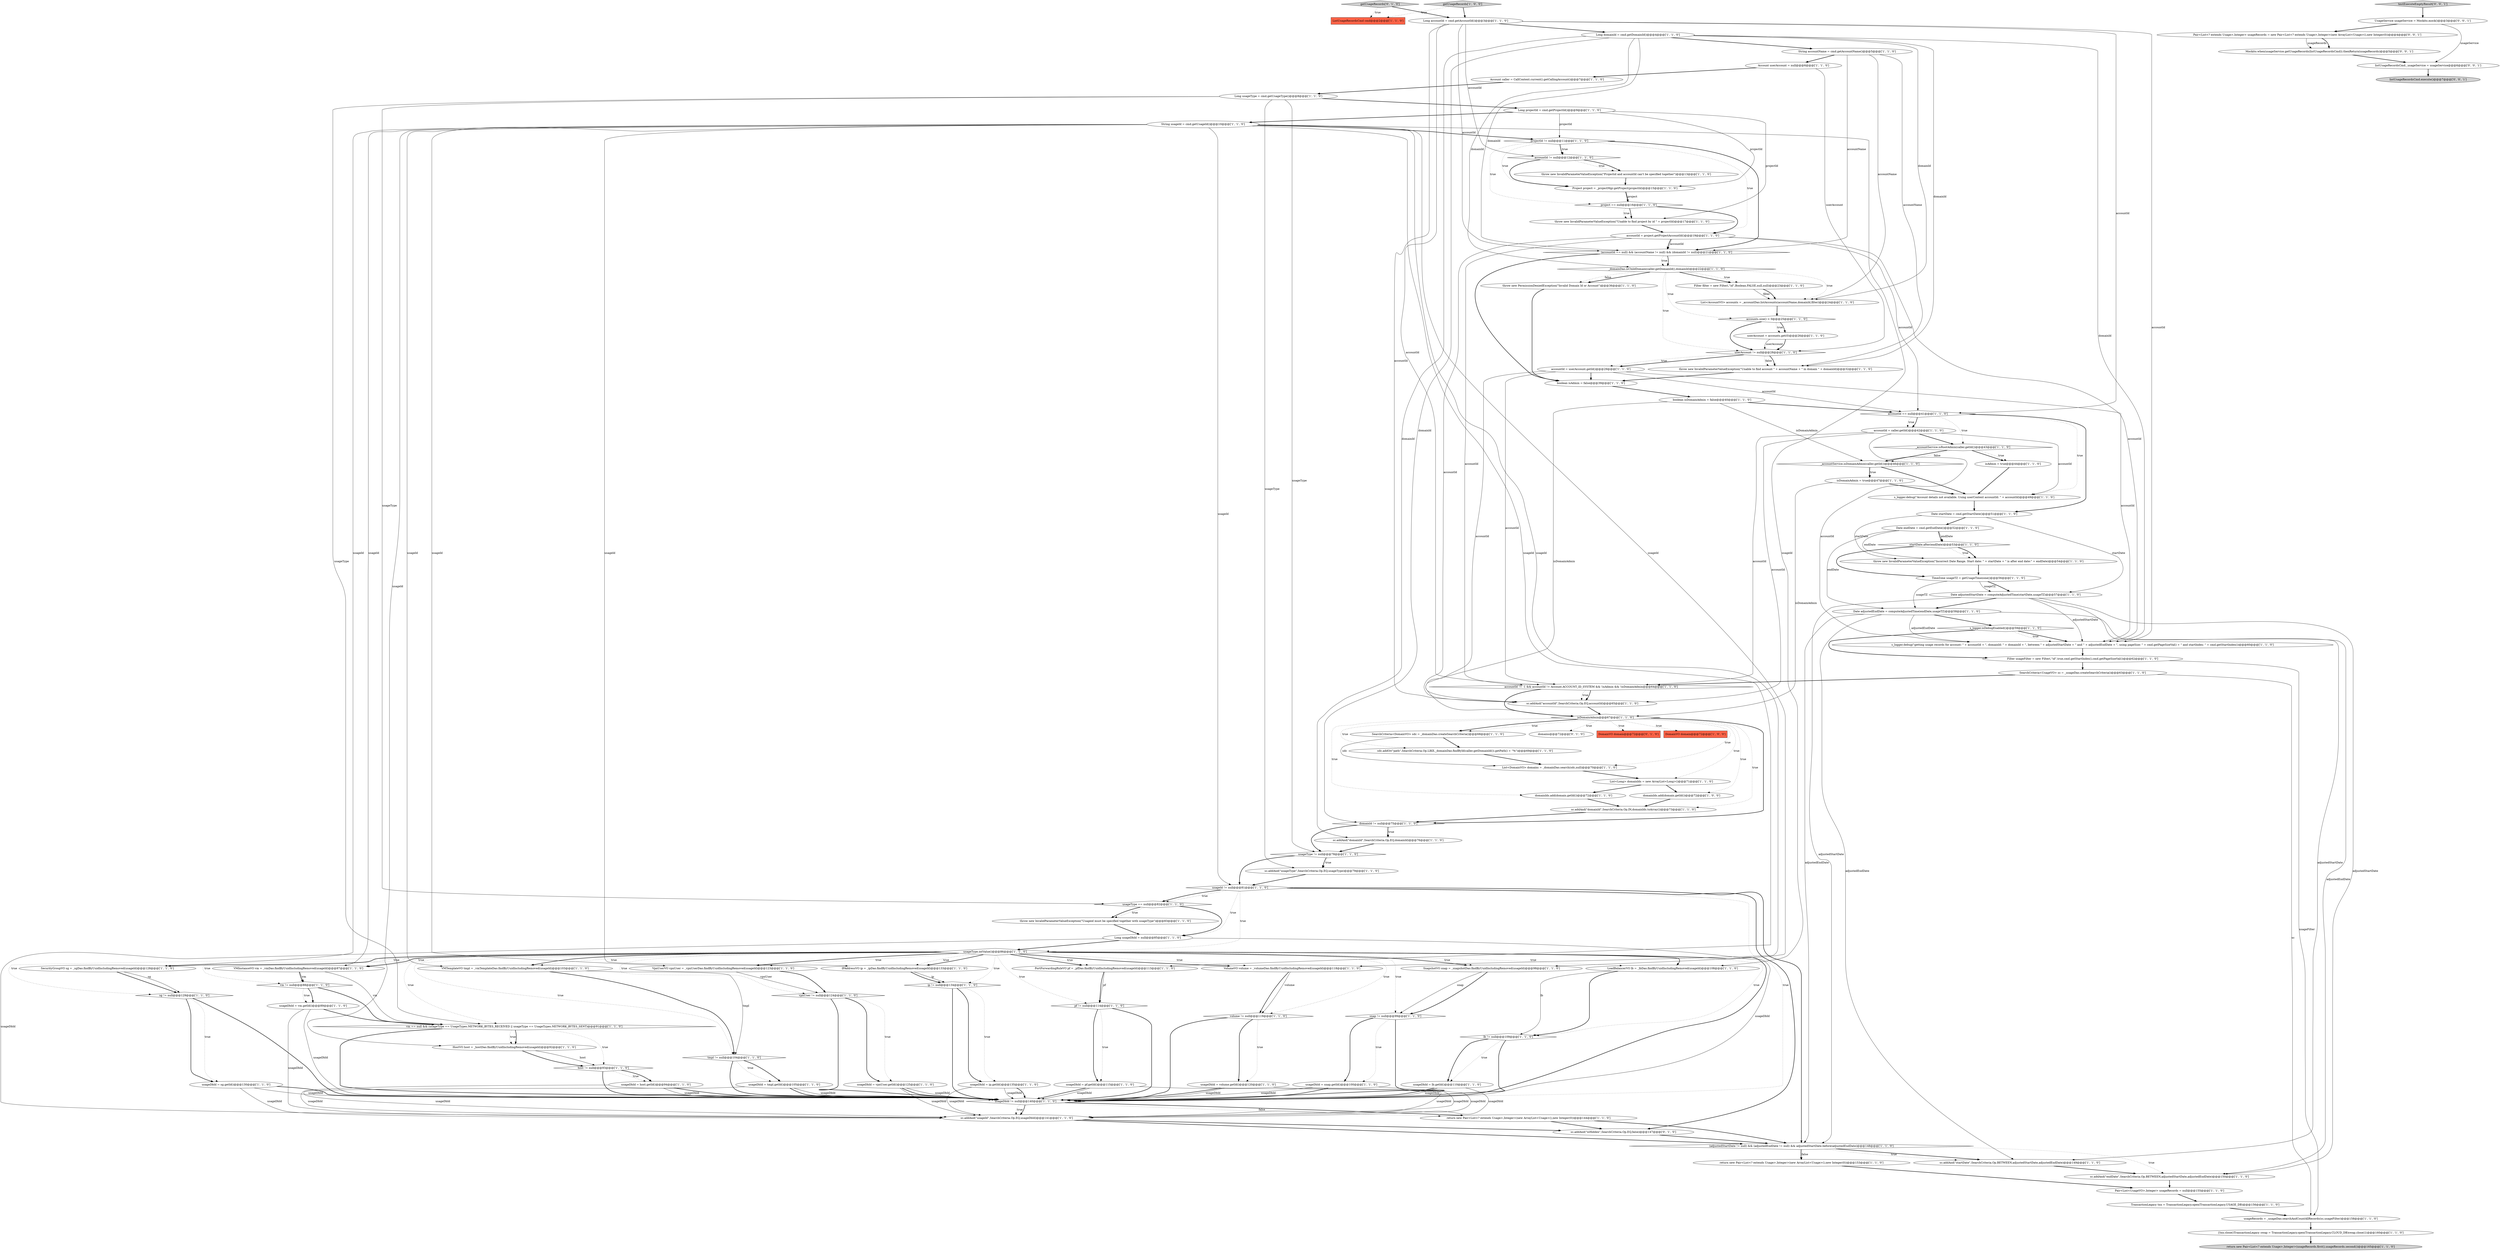 digraph {
99 [style = filled, label = "s_logger.debug(\"getting usage records for account: \" + accountId + \", domainId: \" + domainId + \", between \" + adjustedStartDate + \" and \" + adjustedEndDate + \", using pageSize: \" + cmd.getPageSizeVal() + \" and startIndex: \" + cmd.getStartIndex())@@@60@@@['1', '1', '0']", fillcolor = white, shape = ellipse image = "AAA0AAABBB1BBB"];
72 [style = filled, label = "accountId != null@@@12@@@['1', '1', '0']", fillcolor = white, shape = diamond image = "AAA0AAABBB1BBB"];
43 [style = filled, label = "usageDbId = vpnUser.getId()@@@125@@@['1', '1', '0']", fillcolor = white, shape = ellipse image = "AAA0AAABBB1BBB"];
112 [style = filled, label = "domains@@@72@@@['0', '1', '0']", fillcolor = white, shape = ellipse image = "AAA0AAABBB2BBB"];
77 [style = filled, label = "sdc.addOr(\"path\",SearchCriteria.Op.LIKE,_domainDao.findById(caller.getDomainId()).getPath() + \"%\")@@@69@@@['1', '1', '0']", fillcolor = white, shape = ellipse image = "AAA0AAABBB1BBB"];
94 [style = filled, label = "return new Pair<List<? extends Usage>,Integer>(usageRecords.first(),usageRecords.second())@@@165@@@['1', '1', '0']", fillcolor = lightgray, shape = ellipse image = "AAA0AAABBB1BBB"];
84 [style = filled, label = "HostVO host = _hostDao.findByUuidIncludingRemoved(usageId)@@@92@@@['1', '1', '0']", fillcolor = white, shape = ellipse image = "AAA0AAABBB1BBB"];
26 [style = filled, label = "SearchCriteria<DomainVO> sdc = _domainDao.createSearchCriteria()@@@68@@@['1', '1', '0']", fillcolor = white, shape = ellipse image = "AAA0AAABBB1BBB"];
15 [style = filled, label = "Filter usageFilter = new Filter(,\"id\",true,cmd.getStartIndex(),cmd.getPageSizeVal())@@@62@@@['1', '1', '0']", fillcolor = white, shape = ellipse image = "AAA0AAABBB1BBB"];
40 [style = filled, label = "usageDbId = tmpl.getId()@@@105@@@['1', '1', '0']", fillcolor = white, shape = ellipse image = "AAA0AAABBB1BBB"];
67 [style = filled, label = "snap != null@@@99@@@['1', '1', '0']", fillcolor = white, shape = diamond image = "AAA0AAABBB1BBB"];
39 [style = filled, label = "Long usageDbId = null@@@85@@@['1', '1', '0']", fillcolor = white, shape = ellipse image = "AAA0AAABBB1BBB"];
58 [style = filled, label = "Account caller = CallContext.current().getCallingAccount()@@@7@@@['1', '1', '0']", fillcolor = white, shape = ellipse image = "AAA0AAABBB1BBB"];
64 [style = filled, label = "String accountName = cmd.getAccountName()@@@5@@@['1', '1', '0']", fillcolor = white, shape = ellipse image = "AAA0AAABBB1BBB"];
17 [style = filled, label = "isAdmin = true@@@44@@@['1', '1', '0']", fillcolor = white, shape = ellipse image = "AAA0AAABBB1BBB"];
7 [style = filled, label = "usageDbId = volume.getId()@@@120@@@['1', '1', '0']", fillcolor = white, shape = ellipse image = "AAA0AAABBB1BBB"];
11 [style = filled, label = "ListUsageRecordsCmd cmd@@@2@@@['1', '1', '0']", fillcolor = tomato, shape = box image = "AAA0AAABBB1BBB"];
53 [style = filled, label = "SnapshotVO snap = _snapshotDao.findByUuidIncludingRemoved(usageId)@@@98@@@['1', '1', '0']", fillcolor = white, shape = ellipse image = "AAA0AAABBB1BBB"];
35 [style = filled, label = "boolean isDomainAdmin = false@@@40@@@['1', '1', '0']", fillcolor = white, shape = ellipse image = "AAA0AAABBB1BBB"];
30 [style = filled, label = "usageDbId = host.getId()@@@94@@@['1', '1', '0']", fillcolor = white, shape = ellipse image = "AAA0AAABBB1BBB"];
105 [style = filled, label = "TransactionLegacy txn = TransactionLegacy.open(TransactionLegacy.USAGE_DB)@@@156@@@['1', '1', '0']", fillcolor = white, shape = ellipse image = "AAA0AAABBB1BBB"];
33 [style = filled, label = "vpnUser != null@@@124@@@['1', '1', '0']", fillcolor = white, shape = diamond image = "AAA0AAABBB1BBB"];
47 [style = filled, label = "host != null@@@93@@@['1', '1', '0']", fillcolor = white, shape = diamond image = "AAA0AAABBB1BBB"];
103 [style = filled, label = "_accountService.isRootAdmin(caller.getId())@@@43@@@['1', '1', '0']", fillcolor = white, shape = diamond image = "AAA0AAABBB1BBB"];
108 [style = filled, label = "sc.addAnd(\"accountId\",SearchCriteria.Op.EQ,accountId)@@@65@@@['1', '1', '0']", fillcolor = white, shape = ellipse image = "AAA0AAABBB1BBB"];
0 [style = filled, label = "SearchCriteria<UsageVO> sc = _usageDao.createSearchCriteria()@@@63@@@['1', '1', '0']", fillcolor = white, shape = ellipse image = "AAA0AAABBB1BBB"];
76 [style = filled, label = "domainIds.add(domain.getId())@@@72@@@['1', '0', '0']", fillcolor = white, shape = ellipse image = "AAA0AAABBB1BBB"];
116 [style = filled, label = "Pair<List<? extends Usage>,Integer> usageRecords = new Pair<List<? extends Usage>,Integer>(new ArrayList<Usage>(),new Integer(0))@@@4@@@['0', '0', '1']", fillcolor = white, shape = ellipse image = "AAA0AAABBB3BBB"];
110 [style = filled, label = "DomainVO domain@@@72@@@['0', '1', '0']", fillcolor = tomato, shape = box image = "AAA0AAABBB2BBB"];
65 [style = filled, label = "projectId != null@@@11@@@['1', '1', '0']", fillcolor = white, shape = diamond image = "AAA0AAABBB1BBB"];
29 [style = filled, label = "LoadBalancerVO lb = _lbDao.findByUuidIncludingRemoved(usageId)@@@108@@@['1', '1', '0']", fillcolor = white, shape = ellipse image = "AAA0AAABBB1BBB"];
90 [style = filled, label = "List<Long> domainIds = new ArrayList<Long>()@@@71@@@['1', '1', '0']", fillcolor = white, shape = ellipse image = "AAA0AAABBB1BBB"];
10 [style = filled, label = "(adjustedStartDate != null) && (adjustedEndDate != null) && adjustedStartDate.before(adjustedEndDate)@@@148@@@['1', '1', '0']", fillcolor = white, shape = diamond image = "AAA0AAABBB1BBB"];
24 [style = filled, label = "usageRecords = _usageDao.searchAndCountAllRecords(sc,usageFilter)@@@158@@@['1', '1', '0']", fillcolor = white, shape = ellipse image = "AAA0AAABBB1BBB"];
14 [style = filled, label = "usageDbId != null@@@140@@@['1', '1', '0']", fillcolor = white, shape = diamond image = "AAA0AAABBB1BBB"];
80 [style = filled, label = "Account userAccount = null@@@6@@@['1', '1', '0']", fillcolor = white, shape = ellipse image = "AAA0AAABBB1BBB"];
22 [style = filled, label = "usageType == null@@@82@@@['1', '1', '0']", fillcolor = white, shape = diamond image = "AAA0AAABBB1BBB"];
60 [style = filled, label = "boolean isAdmin = false@@@39@@@['1', '1', '0']", fillcolor = white, shape = ellipse image = "AAA0AAABBB1BBB"];
107 [style = filled, label = "s_logger.isDebugEnabled()@@@59@@@['1', '1', '0']", fillcolor = white, shape = diamond image = "AAA0AAABBB1BBB"];
119 [style = filled, label = "Mockito.when(usageService.getUsageRecords(listUsageRecordsCmd)).thenReturn(usageRecords)@@@5@@@['0', '0', '1']", fillcolor = white, shape = ellipse image = "AAA0AAABBB3BBB"];
96 [style = filled, label = "Pair<List<UsageVO>,Integer> usageRecords = null@@@155@@@['1', '1', '0']", fillcolor = white, shape = ellipse image = "AAA0AAABBB1BBB"];
79 [style = filled, label = "usageType != null@@@78@@@['1', '1', '0']", fillcolor = white, shape = diamond image = "AAA0AAABBB1BBB"];
54 [style = filled, label = "{txn.close()TransactionLegacy swap = TransactionLegacy.open(TransactionLegacy.CLOUD_DB)swap.close()}@@@160@@@['1', '1', '0']", fillcolor = white, shape = ellipse image = "AAA0AAABBB1BBB"];
91 [style = filled, label = "tmpl != null@@@104@@@['1', '1', '0']", fillcolor = white, shape = diamond image = "AAA0AAABBB1BBB"];
13 [style = filled, label = "return new Pair<List<? extends Usage>,Integer>(new ArrayList<Usage>(),new Integer(0))@@@153@@@['1', '1', '0']", fillcolor = white, shape = ellipse image = "AAA0AAABBB1BBB"];
104 [style = filled, label = "accountId = caller.getId()@@@42@@@['1', '1', '0']", fillcolor = white, shape = ellipse image = "AAA0AAABBB1BBB"];
51 [style = filled, label = "Filter filter = new Filter(,\"id\",Boolean.FALSE,null,null)@@@23@@@['1', '1', '0']", fillcolor = white, shape = ellipse image = "AAA0AAABBB1BBB"];
62 [style = filled, label = "Date startDate = cmd.getStartDate()@@@51@@@['1', '1', '0']", fillcolor = white, shape = ellipse image = "AAA0AAABBB1BBB"];
88 [style = filled, label = "userAccount != null@@@28@@@['1', '1', '0']", fillcolor = white, shape = diamond image = "AAA0AAABBB1BBB"];
117 [style = filled, label = "UsageService usageService = Mockito.mock()@@@3@@@['0', '0', '1']", fillcolor = white, shape = ellipse image = "AAA0AAABBB3BBB"];
111 [style = filled, label = "getUsageRecords['0', '1', '0']", fillcolor = lightgray, shape = diamond image = "AAA0AAABBB2BBB"];
50 [style = filled, label = "Long projectId = cmd.getProjectId()@@@9@@@['1', '1', '0']", fillcolor = white, shape = ellipse image = "AAA0AAABBB1BBB"];
61 [style = filled, label = "Long accountId = cmd.getAccountId()@@@3@@@['1', '1', '0']", fillcolor = white, shape = ellipse image = "AAA0AAABBB1BBB"];
59 [style = filled, label = "accountId != -1 && accountId != Account.ACCOUNT_ID_SYSTEM && !isAdmin && !isDomainAdmin@@@64@@@['1', '1', '0']", fillcolor = white, shape = diamond image = "AAA0AAABBB1BBB"];
56 [style = filled, label = "VMInstanceVO vm = _vmDao.findByUuidIncludingRemoved(usageId)@@@87@@@['1', '1', '0']", fillcolor = white, shape = ellipse image = "AAA0AAABBB1BBB"];
28 [style = filled, label = "sc.addAnd(\"domainId\",SearchCriteria.Op.IN,domainIds.toArray())@@@73@@@['1', '1', '0']", fillcolor = white, shape = ellipse image = "AAA0AAABBB1BBB"];
31 [style = filled, label = "(accountId == null) && (accountName != null) && (domainId != null)@@@21@@@['1', '1', '0']", fillcolor = white, shape = diamond image = "AAA0AAABBB1BBB"];
49 [style = filled, label = "usageDbId = pf.getId()@@@115@@@['1', '1', '0']", fillcolor = white, shape = ellipse image = "AAA0AAABBB1BBB"];
9 [style = filled, label = "s_logger.debug(\"Account details not available. Using userContext accountId: \" + accountId)@@@49@@@['1', '1', '0']", fillcolor = white, shape = ellipse image = "AAA0AAABBB1BBB"];
75 [style = filled, label = "ip != null@@@134@@@['1', '1', '0']", fillcolor = white, shape = diamond image = "AAA0AAABBB1BBB"];
4 [style = filled, label = "sc.addAnd(\"domainId\",SearchCriteria.Op.EQ,domainId)@@@76@@@['1', '1', '0']", fillcolor = white, shape = ellipse image = "AAA0AAABBB1BBB"];
70 [style = filled, label = "List<DomainVO> domains = _domainDao.search(sdc,null)@@@70@@@['1', '1', '0']", fillcolor = white, shape = ellipse image = "AAA0AAABBB1BBB"];
101 [style = filled, label = "VMTemplateVO tmpl = _vmTemplateDao.findByUuidIncludingRemoved(usageId)@@@103@@@['1', '1', '0']", fillcolor = white, shape = ellipse image = "AAA0AAABBB1BBB"];
19 [style = filled, label = "Long usageType = cmd.getUsageType()@@@8@@@['1', '1', '0']", fillcolor = white, shape = ellipse image = "AAA0AAABBB1BBB"];
18 [style = filled, label = "Long domainId = cmd.getDomainId()@@@4@@@['1', '1', '0']", fillcolor = white, shape = ellipse image = "AAA0AAABBB1BBB"];
25 [style = filled, label = "TimeZone usageTZ = getUsageTimezone()@@@56@@@['1', '1', '0']", fillcolor = white, shape = ellipse image = "AAA0AAABBB1BBB"];
46 [style = filled, label = "VpnUserVO vpnUser = _vpnUserDao.findByUuidIncludingRemoved(usageId)@@@123@@@['1', '1', '0']", fillcolor = white, shape = ellipse image = "AAA0AAABBB1BBB"];
42 [style = filled, label = "IPAddressVO ip = _ipDao.findByUuidIncludingRemoved(usageId)@@@133@@@['1', '1', '0']", fillcolor = white, shape = ellipse image = "AAA0AAABBB1BBB"];
97 [style = filled, label = "_accountService.isDomainAdmin(caller.getId())@@@46@@@['1', '1', '0']", fillcolor = white, shape = diamond image = "AAA0AAABBB1BBB"];
38 [style = filled, label = "startDate.after(endDate)@@@53@@@['1', '1', '0']", fillcolor = white, shape = diamond image = "AAA0AAABBB1BBB"];
85 [style = filled, label = "Date adjustedEndDate = computeAdjustedTime(endDate,usageTZ)@@@58@@@['1', '1', '0']", fillcolor = white, shape = ellipse image = "AAA0AAABBB1BBB"];
68 [style = filled, label = "usageDbId = vm.getId()@@@89@@@['1', '1', '0']", fillcolor = white, shape = ellipse image = "AAA0AAABBB1BBB"];
8 [style = filled, label = "sc.addAnd(\"startDate\",SearchCriteria.Op.BETWEEN,adjustedStartDate,adjustedEndDate)@@@149@@@['1', '1', '0']", fillcolor = white, shape = ellipse image = "AAA0AAABBB1BBB"];
106 [style = filled, label = "usageDbId = lb.getId()@@@110@@@['1', '1', '0']", fillcolor = white, shape = ellipse image = "AAA0AAABBB1BBB"];
113 [style = filled, label = "sc.addAnd(\"isHidden\",SearchCriteria.Op.EQ,false)@@@147@@@['0', '1', '0']", fillcolor = white, shape = ellipse image = "AAA1AAABBB2BBB"];
92 [style = filled, label = "isDomainAdmin@@@67@@@['1', '1', '0']", fillcolor = white, shape = diamond image = "AAA0AAABBB1BBB"];
1 [style = filled, label = "accountId = project.getProjectAccountId()@@@19@@@['1', '1', '0']", fillcolor = white, shape = ellipse image = "AAA0AAABBB1BBB"];
20 [style = filled, label = "usageId != null@@@81@@@['1', '1', '0']", fillcolor = white, shape = diamond image = "AAA0AAABBB1BBB"];
36 [style = filled, label = "usageDbId = sg.getId()@@@130@@@['1', '1', '0']", fillcolor = white, shape = ellipse image = "AAA0AAABBB1BBB"];
87 [style = filled, label = "List<AccountVO> accounts = _accountDao.listAccounts(accountName,domainId,filter)@@@24@@@['1', '1', '0']", fillcolor = white, shape = ellipse image = "AAA0AAABBB1BBB"];
5 [style = filled, label = "sc.addAnd(\"endDate\",SearchCriteria.Op.BETWEEN,adjustedStartDate,adjustedEndDate)@@@150@@@['1', '1', '0']", fillcolor = white, shape = ellipse image = "AAA0AAABBB1BBB"];
73 [style = filled, label = "vm != null@@@88@@@['1', '1', '0']", fillcolor = white, shape = diamond image = "AAA0AAABBB1BBB"];
66 [style = filled, label = "vm == null && (usageType == UsageTypes.NETWORK_BYTES_RECEIVED || usageType == UsageTypes.NETWORK_BYTES_SENT)@@@91@@@['1', '1', '0']", fillcolor = white, shape = diamond image = "AAA0AAABBB1BBB"];
52 [style = filled, label = "throw new InvalidParameterValueException(\"Unable to find account \" + accountName + \" in domain \" + domainId)@@@32@@@['1', '1', '0']", fillcolor = white, shape = ellipse image = "AAA0AAABBB1BBB"];
95 [style = filled, label = "domainId != null@@@75@@@['1', '1', '0']", fillcolor = white, shape = diamond image = "AAA0AAABBB1BBB"];
55 [style = filled, label = "usageType.intValue()@@@86@@@['1', '1', '0']", fillcolor = white, shape = diamond image = "AAA0AAABBB1BBB"];
69 [style = filled, label = "volume != null@@@119@@@['1', '1', '0']", fillcolor = white, shape = diamond image = "AAA0AAABBB1BBB"];
23 [style = filled, label = "isDomainAdmin = true@@@47@@@['1', '1', '0']", fillcolor = white, shape = ellipse image = "AAA0AAABBB1BBB"];
41 [style = filled, label = "throw new InvalidParameterValueException(\"Incorrect Date Range. Start date: \" + startDate + \" is after end date:\" + endDate)@@@54@@@['1', '1', '0']", fillcolor = white, shape = ellipse image = "AAA0AAABBB1BBB"];
109 [style = filled, label = "pf != null@@@114@@@['1', '1', '0']", fillcolor = white, shape = diamond image = "AAA0AAABBB1BBB"];
102 [style = filled, label = "domainIds.add(domain.getId())@@@72@@@['1', '1', '0']", fillcolor = white, shape = ellipse image = "AAA0AAABBB1BBB"];
32 [style = filled, label = "Project project = _projectMgr.getProject(projectId)@@@15@@@['1', '1', '0']", fillcolor = white, shape = ellipse image = "AAA0AAABBB1BBB"];
27 [style = filled, label = "throw new PermissionDeniedException(\"Invalid Domain Id or Account\")@@@36@@@['1', '1', '0']", fillcolor = white, shape = ellipse image = "AAA0AAABBB1BBB"];
114 [style = filled, label = "listUsageRecordsCmd.execute()@@@7@@@['0', '0', '1']", fillcolor = lightgray, shape = ellipse image = "AAA0AAABBB3BBB"];
71 [style = filled, label = "Date endDate = cmd.getEndDate()@@@52@@@['1', '1', '0']", fillcolor = white, shape = ellipse image = "AAA0AAABBB1BBB"];
21 [style = filled, label = "return new Pair<List<? extends Usage>,Integer>(new ArrayList<Usage>(),new Integer(0))@@@144@@@['1', '1', '0']", fillcolor = white, shape = ellipse image = "AAA0AAABBB1BBB"];
93 [style = filled, label = "usageDbId = snap.getId()@@@100@@@['1', '1', '0']", fillcolor = white, shape = ellipse image = "AAA0AAABBB1BBB"];
83 [style = filled, label = "accountId = userAccount.getId()@@@29@@@['1', '1', '0']", fillcolor = white, shape = ellipse image = "AAA0AAABBB1BBB"];
37 [style = filled, label = "throw new InvalidParameterValueException(\"Projectid and accountId can't be specified together\")@@@13@@@['1', '1', '0']", fillcolor = white, shape = ellipse image = "AAA0AAABBB1BBB"];
115 [style = filled, label = "testExecuteEmptyResult['0', '0', '1']", fillcolor = lightgray, shape = diamond image = "AAA0AAABBB3BBB"];
81 [style = filled, label = "DomainVO domain@@@72@@@['1', '0', '0']", fillcolor = tomato, shape = box image = "AAA0AAABBB1BBB"];
12 [style = filled, label = "_domainDao.isChildDomain(caller.getDomainId(),domainId)@@@22@@@['1', '1', '0']", fillcolor = white, shape = diamond image = "AAA0AAABBB1BBB"];
74 [style = filled, label = "String usageId = cmd.getUsageId()@@@10@@@['1', '1', '0']", fillcolor = white, shape = ellipse image = "AAA0AAABBB1BBB"];
89 [style = filled, label = "userAccount = accounts.get(0)@@@26@@@['1', '1', '0']", fillcolor = white, shape = ellipse image = "AAA0AAABBB1BBB"];
98 [style = filled, label = "sg != null@@@129@@@['1', '1', '0']", fillcolor = white, shape = diamond image = "AAA0AAABBB1BBB"];
100 [style = filled, label = "accounts.size() > 0@@@25@@@['1', '1', '0']", fillcolor = white, shape = diamond image = "AAA0AAABBB1BBB"];
2 [style = filled, label = "accountId == null@@@41@@@['1', '1', '0']", fillcolor = white, shape = diamond image = "AAA0AAABBB1BBB"];
118 [style = filled, label = "listUsageRecordsCmd._usageService = usageService@@@6@@@['0', '0', '1']", fillcolor = white, shape = ellipse image = "AAA0AAABBB3BBB"];
63 [style = filled, label = "usageDbId = ip.getId()@@@135@@@['1', '1', '0']", fillcolor = white, shape = ellipse image = "AAA0AAABBB1BBB"];
34 [style = filled, label = "throw new InvalidParameterValueException(\"Unable to find project by id \" + projectId)@@@17@@@['1', '1', '0']", fillcolor = white, shape = ellipse image = "AAA0AAABBB1BBB"];
78 [style = filled, label = "SecurityGroupVO sg = _sgDao.findByUuidIncludingRemoved(usageId)@@@128@@@['1', '1', '0']", fillcolor = white, shape = ellipse image = "AAA0AAABBB1BBB"];
57 [style = filled, label = "getUsageRecords['1', '0', '0']", fillcolor = lightgray, shape = diamond image = "AAA0AAABBB1BBB"];
6 [style = filled, label = "sc.addAnd(\"usageId\",SearchCriteria.Op.EQ,usageDbId)@@@141@@@['1', '1', '0']", fillcolor = white, shape = ellipse image = "AAA0AAABBB1BBB"];
44 [style = filled, label = "PortForwardingRuleVO pf = _pfDao.findByUuidIncludingRemoved(usageId)@@@113@@@['1', '1', '0']", fillcolor = white, shape = ellipse image = "AAA0AAABBB1BBB"];
3 [style = filled, label = "Date adjustedStartDate = computeAdjustedTime(startDate,usageTZ)@@@57@@@['1', '1', '0']", fillcolor = white, shape = ellipse image = "AAA0AAABBB1BBB"];
86 [style = filled, label = "sc.addAnd(\"usageType\",SearchCriteria.Op.EQ,usageType)@@@79@@@['1', '1', '0']", fillcolor = white, shape = ellipse image = "AAA0AAABBB1BBB"];
48 [style = filled, label = "throw new InvalidParameterValueException(\"Usageid must be specified together with usageType\")@@@83@@@['1', '1', '0']", fillcolor = white, shape = ellipse image = "AAA0AAABBB1BBB"];
45 [style = filled, label = "project == null@@@16@@@['1', '1', '0']", fillcolor = white, shape = diamond image = "AAA0AAABBB1BBB"];
82 [style = filled, label = "lb != null@@@109@@@['1', '1', '0']", fillcolor = white, shape = diamond image = "AAA0AAABBB1BBB"];
16 [style = filled, label = "VolumeVO volume = _volumeDao.findByUuidIncludingRemoved(usageId)@@@118@@@['1', '1', '0']", fillcolor = white, shape = ellipse image = "AAA0AAABBB1BBB"];
55->46 [style = dotted, label="true"];
21->113 [style = bold, label=""];
12->27 [style = bold, label=""];
28->95 [style = bold, label=""];
63->14 [style = solid, label="usageDbId"];
20->10 [style = bold, label=""];
101->91 [style = solid, label="tmpl"];
107->99 [style = bold, label=""];
43->14 [style = bold, label=""];
61->31 [style = solid, label="accountId"];
55->29 [style = bold, label=""];
67->93 [style = bold, label=""];
20->14 [style = dotted, label="true"];
95->79 [style = bold, label=""];
38->25 [style = bold, label=""];
55->56 [style = bold, label=""];
12->88 [style = dotted, label="true"];
3->99 [style = solid, label="adjustedStartDate"];
55->91 [style = dotted, label="true"];
14->21 [style = bold, label=""];
2->104 [style = bold, label=""];
98->36 [style = bold, label=""];
59->92 [style = bold, label=""];
39->6 [style = solid, label="usageDbId"];
7->14 [style = bold, label=""];
47->30 [style = dotted, label="true"];
88->83 [style = bold, label=""];
101->91 [style = bold, label=""];
66->84 [style = dotted, label="true"];
58->19 [style = bold, label=""];
19->66 [style = solid, label="usageType"];
68->6 [style = solid, label="usageDbId"];
99->15 [style = bold, label=""];
29->82 [style = bold, label=""];
3->10 [style = solid, label="adjustedStartDate"];
82->14 [style = bold, label=""];
65->1 [style = dotted, label="true"];
72->37 [style = dotted, label="true"];
71->41 [style = solid, label="endDate"];
15->24 [style = solid, label="usageFilter"];
116->119 [style = solid, label="usageRecords"];
51->87 [style = solid, label="filter"];
55->16 [style = dotted, label="true"];
73->68 [style = bold, label=""];
18->64 [style = bold, label=""];
55->46 [style = bold, label=""];
79->20 [style = bold, label=""];
98->14 [style = bold, label=""];
10->8 [style = bold, label=""];
32->45 [style = bold, label=""];
85->10 [style = solid, label="adjustedEndDate"];
95->4 [style = bold, label=""];
13->96 [style = bold, label=""];
89->88 [style = solid, label="userAccount"];
14->6 [style = dotted, label="true"];
5->96 [style = bold, label=""];
1->2 [style = solid, label="accountId"];
35->92 [style = solid, label="isDomainAdmin"];
93->14 [style = bold, label=""];
23->92 [style = solid, label="isDomainAdmin"];
12->100 [style = dotted, label="true"];
92->112 [style = dotted, label="true"];
83->2 [style = solid, label="accountId"];
106->14 [style = bold, label=""];
44->109 [style = solid, label="pf"];
61->108 [style = solid, label="accountId"];
30->6 [style = solid, label="usageDbId"];
55->44 [style = bold, label=""];
41->25 [style = bold, label=""];
106->6 [style = solid, label="usageDbId"];
92->81 [style = dotted, label="true"];
92->102 [style = dotted, label="true"];
93->6 [style = solid, label="usageDbId"];
38->41 [style = dotted, label="true"];
92->26 [style = dotted, label="true"];
55->42 [style = dotted, label="true"];
67->14 [style = bold, label=""];
80->88 [style = solid, label="userAccount"];
92->26 [style = bold, label=""];
55->78 [style = dotted, label="true"];
111->61 [style = bold, label=""];
69->14 [style = bold, label=""];
40->6 [style = solid, label="usageDbId"];
92->70 [style = dotted, label="true"];
47->14 [style = bold, label=""];
73->68 [style = dotted, label="true"];
74->20 [style = solid, label="usageId"];
1->99 [style = solid, label="accountId"];
34->1 [style = bold, label=""];
59->108 [style = dotted, label="true"];
109->14 [style = bold, label=""];
25->3 [style = bold, label=""];
26->70 [style = solid, label="sdc"];
102->28 [style = bold, label=""];
82->106 [style = bold, label=""];
55->78 [style = bold, label=""];
56->73 [style = solid, label="vm"];
65->31 [style = bold, label=""];
104->59 [style = solid, label="accountId"];
43->6 [style = solid, label="usageDbId"];
15->0 [style = bold, label=""];
87->100 [style = bold, label=""];
68->66 [style = bold, label=""];
74->53 [style = solid, label="usageId"];
92->76 [style = dotted, label="true"];
55->16 [style = bold, label=""];
16->69 [style = solid, label="volume"];
83->60 [style = bold, label=""];
72->32 [style = bold, label=""];
104->108 [style = solid, label="accountId"];
55->33 [style = dotted, label="true"];
100->88 [style = bold, label=""];
76->28 [style = bold, label=""];
1->31 [style = solid, label="accountId"];
10->13 [style = dotted, label="false"];
57->61 [style = bold, label=""];
103->17 [style = bold, label=""];
91->14 [style = bold, label=""];
65->45 [style = dotted, label="true"];
56->73 [style = bold, label=""];
111->11 [style = dotted, label="true"];
37->32 [style = bold, label=""];
0->24 [style = solid, label="sc"];
91->40 [style = bold, label=""];
18->87 [style = solid, label="domainId"];
19->50 [style = bold, label=""];
92->110 [style = dotted, label="true"];
88->83 [style = dotted, label="true"];
113->10 [style = bold, label=""];
97->23 [style = dotted, label="true"];
62->3 [style = solid, label="startDate"];
30->14 [style = bold, label=""];
18->99 [style = solid, label="domainId"];
20->55 [style = dotted, label="true"];
55->75 [style = dotted, label="true"];
74->44 [style = solid, label="usageId"];
19->22 [style = solid, label="usageType"];
50->34 [style = solid, label="projectId"];
74->101 [style = solid, label="usageId"];
12->51 [style = dotted, label="true"];
93->14 [style = solid, label="usageDbId"];
45->34 [style = bold, label=""];
21->10 [style = bold, label=""];
3->5 [style = solid, label="adjustedStartDate"];
117->116 [style = bold, label=""];
85->107 [style = bold, label=""];
12->27 [style = dotted, label="false"];
55->101 [style = dotted, label="true"];
109->49 [style = bold, label=""];
118->114 [style = bold, label=""];
55->53 [style = bold, label=""];
33->14 [style = bold, label=""];
104->99 [style = solid, label="accountId"];
80->58 [style = bold, label=""];
83->108 [style = solid, label="accountId"];
78->98 [style = bold, label=""];
22->39 [style = bold, label=""];
92->90 [style = dotted, label="true"];
12->87 [style = dotted, label="true"];
29->82 [style = solid, label="lb"];
100->89 [style = dotted, label="true"];
86->20 [style = bold, label=""];
88->52 [style = bold, label=""];
46->33 [style = bold, label=""];
65->72 [style = dotted, label="true"];
50->65 [style = solid, label="projectId"];
6->10 [style = bold, label=""];
78->98 [style = solid, label="sg"];
42->75 [style = solid, label="ip"];
33->43 [style = dotted, label="true"];
79->86 [style = dotted, label="true"];
69->7 [style = dotted, label="true"];
20->22 [style = dotted, label="true"];
14->6 [style = bold, label=""];
19->86 [style = solid, label="usageType"];
36->14 [style = solid, label="usageDbId"];
119->118 [style = bold, label=""];
115->117 [style = bold, label=""];
23->9 [style = bold, label=""];
45->1 [style = bold, label=""];
55->14 [style = bold, label=""];
27->60 [style = bold, label=""];
22->48 [style = dotted, label="true"];
2->62 [style = bold, label=""];
38->41 [style = bold, label=""];
74->78 [style = solid, label="usageId"];
26->77 [style = bold, label=""];
117->118 [style = solid, label="usageService"];
106->14 [style = solid, label="usageDbId"];
20->39 [style = dotted, label="true"];
42->75 [style = bold, label=""];
103->97 [style = bold, label=""];
74->16 [style = solid, label="usageId"];
74->29 [style = solid, label="usageId"];
53->67 [style = bold, label=""];
1->59 [style = solid, label="accountId"];
68->14 [style = solid, label="usageDbId"];
74->46 [style = solid, label="usageId"];
46->33 [style = solid, label="vpnUser"];
67->93 [style = dotted, label="true"];
64->87 [style = solid, label="accountName"];
90->76 [style = bold, label=""];
24->54 [style = bold, label=""];
61->18 [style = bold, label=""];
107->99 [style = dotted, label="true"];
36->6 [style = solid, label="usageDbId"];
55->67 [style = dotted, label="true"];
50->74 [style = bold, label=""];
85->99 [style = solid, label="adjustedEndDate"];
79->86 [style = bold, label=""];
10->8 [style = dotted, label="true"];
63->6 [style = solid, label="usageDbId"];
116->119 [style = bold, label=""];
18->4 [style = solid, label="domainId"];
73->66 [style = bold, label=""];
49->14 [style = bold, label=""];
62->71 [style = bold, label=""];
20->113 [style = bold, label=""];
97->9 [style = bold, label=""];
16->69 [style = bold, label=""];
85->5 [style = solid, label="adjustedEndDate"];
6->113 [style = bold, label=""];
82->106 [style = dotted, label="true"];
1->31 [style = bold, label=""];
1->108 [style = solid, label="accountId"];
0->59 [style = bold, label=""];
60->35 [style = bold, label=""];
20->22 [style = bold, label=""];
74->42 [style = solid, label="usageId"];
31->12 [style = bold, label=""];
55->82 [style = dotted, label="true"];
12->51 [style = bold, label=""];
7->14 [style = solid, label="usageDbId"];
88->52 [style = dotted, label="false"];
96->105 [style = bold, label=""];
10->13 [style = bold, label=""];
61->99 [style = solid, label="accountId"];
49->14 [style = solid, label="usageDbId"];
61->59 [style = solid, label="accountId"];
107->15 [style = bold, label=""];
39->55 [style = bold, label=""];
77->70 [style = bold, label=""];
18->52 [style = solid, label="domainId"];
75->63 [style = bold, label=""];
33->43 [style = bold, label=""];
61->72 [style = solid, label="accountId"];
91->40 [style = dotted, label="true"];
9->62 [style = bold, label=""];
55->56 [style = dotted, label="true"];
64->80 [style = bold, label=""];
2->9 [style = dotted, label="true"];
109->49 [style = dotted, label="true"];
45->34 [style = dotted, label="true"];
71->85 [style = solid, label="endDate"];
74->65 [style = bold, label=""];
48->39 [style = bold, label=""];
55->66 [style = dotted, label="true"];
25->85 [style = solid, label="usageTZ"];
61->2 [style = solid, label="accountId"];
97->23 [style = bold, label=""];
92->95 [style = bold, label=""];
66->14 [style = bold, label=""];
35->97 [style = solid, label="isDomainAdmin"];
95->4 [style = dotted, label="true"];
55->73 [style = dotted, label="true"];
62->41 [style = solid, label="startDate"];
57->11 [style = dotted, label="true"];
90->102 [style = bold, label=""];
55->101 [style = bold, label=""];
47->30 [style = bold, label=""];
66->84 [style = bold, label=""];
44->109 [style = bold, label=""];
83->99 [style = solid, label="accountId"];
59->108 [style = bold, label=""];
69->7 [style = bold, label=""];
85->8 [style = solid, label="adjustedEndDate"];
22->48 [style = bold, label=""];
19->79 [style = solid, label="usageType"];
55->29 [style = dotted, label="true"];
104->9 [style = solid, label="accountId"];
8->5 [style = bold, label=""];
105->24 [style = bold, label=""];
51->87 [style = bold, label=""];
103->17 [style = dotted, label="true"];
18->12 [style = solid, label="domainId"];
63->14 [style = bold, label=""];
31->60 [style = bold, label=""];
3->8 [style = solid, label="adjustedStartDate"];
30->14 [style = solid, label="usageDbId"];
17->9 [style = bold, label=""];
36->14 [style = bold, label=""];
65->72 [style = bold, label=""];
3->85 [style = bold, label=""];
100->89 [style = bold, label=""];
103->97 [style = dotted, label="false"];
2->104 [style = dotted, label="true"];
98->36 [style = dotted, label="true"];
35->2 [style = bold, label=""];
53->67 [style = solid, label="snap"];
75->14 [style = bold, label=""];
18->31 [style = solid, label="domainId"];
74->56 [style = solid, label="usageId"];
83->59 [style = solid, label="accountId"];
70->90 [style = bold, label=""];
71->38 [style = solid, label="endDate"];
7->6 [style = solid, label="usageDbId"];
89->88 [style = bold, label=""];
31->12 [style = dotted, label="true"];
55->69 [style = dotted, label="true"];
75->63 [style = dotted, label="true"];
49->6 [style = solid, label="usageDbId"];
92->77 [style = dotted, label="true"];
54->94 [style = bold, label=""];
104->103 [style = bold, label=""];
50->32 [style = solid, label="projectId"];
32->45 [style = solid, label="project"];
2->103 [style = dotted, label="true"];
55->44 [style = dotted, label="true"];
92->28 [style = dotted, label="true"];
84->47 [style = solid, label="host"];
64->31 [style = solid, label="accountName"];
56->66 [style = solid, label="vm"];
55->42 [style = bold, label=""];
25->3 [style = solid, label="usageTZ"];
55->109 [style = dotted, label="true"];
14->21 [style = dotted, label="false"];
40->14 [style = solid, label="usageDbId"];
64->52 [style = solid, label="accountName"];
66->47 [style = dotted, label="true"];
71->38 [style = bold, label=""];
39->14 [style = solid, label="usageDbId"];
72->37 [style = bold, label=""];
108->92 [style = bold, label=""];
40->14 [style = bold, label=""];
18->95 [style = solid, label="domainId"];
74->84 [style = solid, label="usageId"];
52->60 [style = bold, label=""];
4->79 [style = bold, label=""];
43->14 [style = solid, label="usageDbId"];
84->47 [style = bold, label=""];
65->32 [style = dotted, label="true"];
55->53 [style = dotted, label="true"];
10->5 [style = dotted, label="true"];
55->98 [style = dotted, label="true"];
}
